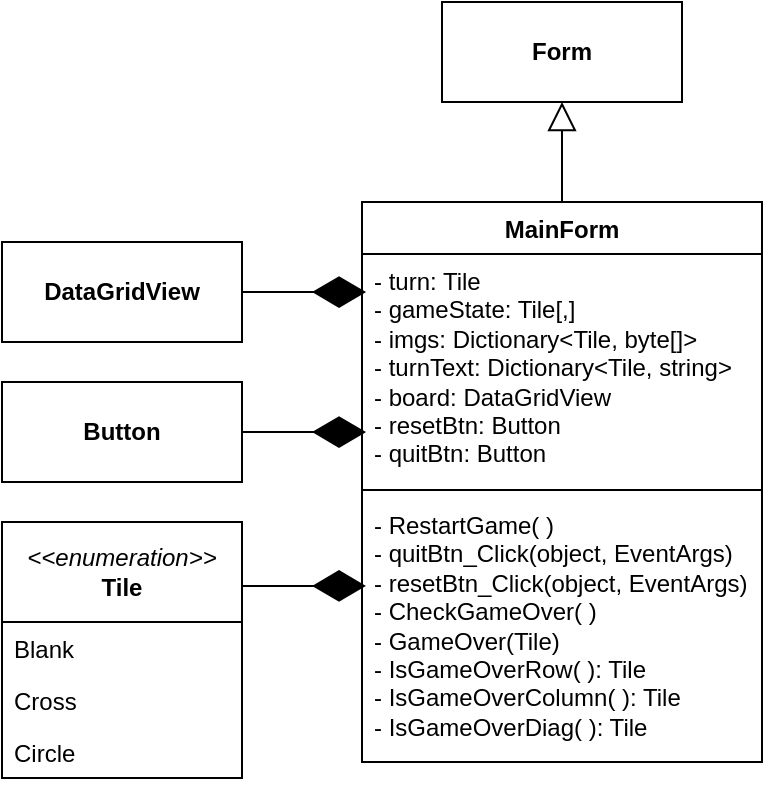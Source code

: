 <mxfile version="24.7.14">
  <diagram name="Страница — 1" id="wMiGqEO-0glnp5uPPuF9">
    <mxGraphModel dx="1434" dy="911" grid="1" gridSize="10" guides="1" tooltips="1" connect="1" arrows="1" fold="1" page="1" pageScale="1" pageWidth="827" pageHeight="1169" math="0" shadow="0">
      <root>
        <mxCell id="0" />
        <mxCell id="1" parent="0" />
        <mxCell id="Yjn65NEtIf6bRrg-Hcbg-5" style="edgeStyle=orthogonalEdgeStyle;rounded=0;orthogonalLoop=1;jettySize=auto;html=1;exitX=0.5;exitY=0;exitDx=0;exitDy=0;entryX=0.5;entryY=1;entryDx=0;entryDy=0;endArrow=block;endFill=0;endSize=12;" edge="1" parent="1" source="0hbwr7sFHVuIhFMwDFJ_-1" target="TDUOPgvpw1KU4WSMWXrI-14">
          <mxGeometry relative="1" as="geometry" />
        </mxCell>
        <mxCell id="0hbwr7sFHVuIhFMwDFJ_-1" value="MainForm" style="swimlane;fontStyle=1;align=center;verticalAlign=top;childLayout=stackLayout;horizontal=1;startSize=26;horizontalStack=0;resizeParent=1;resizeParentMax=0;resizeLast=0;collapsible=1;marginBottom=0;whiteSpace=wrap;html=1;" parent="1" vertex="1">
          <mxGeometry x="240" y="270" width="200" height="280" as="geometry" />
        </mxCell>
        <mxCell id="0hbwr7sFHVuIhFMwDFJ_-2" value="- turn: Tile&lt;div&gt;- gameState: Tile[,]&lt;/div&gt;&lt;div&gt;- imgs: Dictionary&amp;lt;Tile, byte[]&amp;gt;&lt;/div&gt;&lt;div&gt;- turnText: Dictionary&amp;lt;Tile, string&amp;gt;&lt;/div&gt;&lt;div&gt;- board:&amp;nbsp;DataGridView&lt;/div&gt;&lt;div&gt;- resetBtn: Button&lt;/div&gt;&lt;div&gt;- quitBtn: Button&lt;/div&gt;" style="text;strokeColor=none;fillColor=none;align=left;verticalAlign=top;spacingLeft=4;spacingRight=4;overflow=hidden;rotatable=0;points=[[0,0.5],[1,0.5]];portConstraint=eastwest;whiteSpace=wrap;html=1;" parent="0hbwr7sFHVuIhFMwDFJ_-1" vertex="1">
          <mxGeometry y="26" width="200" height="114" as="geometry" />
        </mxCell>
        <mxCell id="0hbwr7sFHVuIhFMwDFJ_-3" value="" style="line;strokeWidth=1;fillColor=none;align=left;verticalAlign=middle;spacingTop=-1;spacingLeft=3;spacingRight=3;rotatable=0;labelPosition=right;points=[];portConstraint=eastwest;strokeColor=inherit;" parent="0hbwr7sFHVuIhFMwDFJ_-1" vertex="1">
          <mxGeometry y="140" width="200" height="8" as="geometry" />
        </mxCell>
        <mxCell id="0hbwr7sFHVuIhFMwDFJ_-4" value="- RestartGame( )&lt;div&gt;- quitBtn_Click(object, EventArgs)&lt;/div&gt;&lt;div&gt;- resetBtn_Click(object, EventArgs)&lt;br&gt;&lt;/div&gt;&lt;div&gt;- CheckGameOver( )&lt;/div&gt;&lt;div&gt;- GameOver(Tile)&lt;/div&gt;&lt;div&gt;- IsGameOverRow( ): Tile&lt;/div&gt;&lt;div&gt;- IsGameOverColumn( ): Tile&lt;br&gt;&lt;/div&gt;&lt;div&gt;- IsGameOverDiag( ): Tile&lt;br&gt;&lt;/div&gt;&lt;div&gt;&lt;br&gt;&lt;/div&gt;&lt;div&gt;&lt;br&gt;&lt;/div&gt;" style="text;strokeColor=none;fillColor=none;align=left;verticalAlign=top;spacingLeft=4;spacingRight=4;overflow=hidden;rotatable=0;points=[[0,0.5],[1,0.5]];portConstraint=eastwest;whiteSpace=wrap;html=1;" parent="0hbwr7sFHVuIhFMwDFJ_-1" vertex="1">
          <mxGeometry y="148" width="200" height="132" as="geometry" />
        </mxCell>
        <mxCell id="TDUOPgvpw1KU4WSMWXrI-14" value="&lt;b&gt;Form&lt;/b&gt;" style="rounded=0;whiteSpace=wrap;html=1;" parent="1" vertex="1">
          <mxGeometry x="280" y="170" width="120" height="50" as="geometry" />
        </mxCell>
        <mxCell id="Yjn65NEtIf6bRrg-Hcbg-1" value="&lt;span style=&quot;text-align: left;&quot;&gt;&lt;b&gt;DataGridView&lt;/b&gt;&lt;/span&gt;" style="rounded=0;whiteSpace=wrap;html=1;" vertex="1" parent="1">
          <mxGeometry x="60" y="290" width="120" height="50" as="geometry" />
        </mxCell>
        <mxCell id="Yjn65NEtIf6bRrg-Hcbg-2" value="&lt;span style=&quot;text-align: left;&quot;&gt;&lt;b&gt;Button&lt;/b&gt;&lt;/span&gt;" style="rounded=0;whiteSpace=wrap;html=1;" vertex="1" parent="1">
          <mxGeometry x="60" y="360" width="120" height="50" as="geometry" />
        </mxCell>
        <mxCell id="Yjn65NEtIf6bRrg-Hcbg-3" style="edgeStyle=orthogonalEdgeStyle;rounded=0;orthogonalLoop=1;jettySize=auto;html=1;exitX=1;exitY=0.5;exitDx=0;exitDy=0;entryX=0.01;entryY=0.167;entryDx=0;entryDy=0;entryPerimeter=0;endArrow=diamondThin;endFill=1;endSize=24;" edge="1" parent="1" source="Yjn65NEtIf6bRrg-Hcbg-1" target="0hbwr7sFHVuIhFMwDFJ_-2">
          <mxGeometry relative="1" as="geometry" />
        </mxCell>
        <mxCell id="Yjn65NEtIf6bRrg-Hcbg-4" style="edgeStyle=orthogonalEdgeStyle;rounded=0;orthogonalLoop=1;jettySize=auto;html=1;exitX=1;exitY=0.5;exitDx=0;exitDy=0;entryX=0.01;entryY=0.781;entryDx=0;entryDy=0;entryPerimeter=0;endArrow=diamondThin;endFill=1;endSize=24;" edge="1" parent="1" source="Yjn65NEtIf6bRrg-Hcbg-2" target="0hbwr7sFHVuIhFMwDFJ_-2">
          <mxGeometry relative="1" as="geometry" />
        </mxCell>
        <mxCell id="Yjn65NEtIf6bRrg-Hcbg-8" value="&lt;i&gt;&amp;lt;&amp;lt;enumeration&amp;gt;&amp;gt;&lt;/i&gt;&lt;br&gt;&lt;b&gt;Tile&lt;/b&gt;" style="swimlane;fontStyle=0;childLayout=stackLayout;horizontal=1;startSize=50;fillColor=none;horizontalStack=0;resizeParent=1;resizeParentMax=0;resizeLast=0;collapsible=1;marginBottom=0;whiteSpace=wrap;html=1;" vertex="1" parent="1">
          <mxGeometry x="60" y="430" width="120" height="128" as="geometry">
            <mxRectangle x="230" y="590" width="140" height="60" as="alternateBounds" />
          </mxGeometry>
        </mxCell>
        <mxCell id="Yjn65NEtIf6bRrg-Hcbg-9" value="Blank" style="text;strokeColor=none;fillColor=none;align=left;verticalAlign=top;spacingLeft=4;spacingRight=4;overflow=hidden;rotatable=0;points=[[0,0.5],[1,0.5]];portConstraint=eastwest;whiteSpace=wrap;html=1;" vertex="1" parent="Yjn65NEtIf6bRrg-Hcbg-8">
          <mxGeometry y="50" width="120" height="26" as="geometry" />
        </mxCell>
        <mxCell id="Yjn65NEtIf6bRrg-Hcbg-10" value="Cross" style="text;strokeColor=none;fillColor=none;align=left;verticalAlign=top;spacingLeft=4;spacingRight=4;overflow=hidden;rotatable=0;points=[[0,0.5],[1,0.5]];portConstraint=eastwest;whiteSpace=wrap;html=1;" vertex="1" parent="Yjn65NEtIf6bRrg-Hcbg-8">
          <mxGeometry y="76" width="120" height="26" as="geometry" />
        </mxCell>
        <mxCell id="Yjn65NEtIf6bRrg-Hcbg-11" value="Circle" style="text;strokeColor=none;fillColor=none;align=left;verticalAlign=top;spacingLeft=4;spacingRight=4;overflow=hidden;rotatable=0;points=[[0,0.5],[1,0.5]];portConstraint=eastwest;whiteSpace=wrap;html=1;" vertex="1" parent="Yjn65NEtIf6bRrg-Hcbg-8">
          <mxGeometry y="102" width="120" height="26" as="geometry" />
        </mxCell>
        <mxCell id="Yjn65NEtIf6bRrg-Hcbg-12" style="edgeStyle=orthogonalEdgeStyle;rounded=0;orthogonalLoop=1;jettySize=auto;html=1;exitX=1;exitY=0.25;exitDx=0;exitDy=0;entryX=0.01;entryY=0.333;entryDx=0;entryDy=0;entryPerimeter=0;endArrow=diamondThin;endFill=1;endSize=24;" edge="1" parent="1" source="Yjn65NEtIf6bRrg-Hcbg-8" target="0hbwr7sFHVuIhFMwDFJ_-4">
          <mxGeometry relative="1" as="geometry" />
        </mxCell>
      </root>
    </mxGraphModel>
  </diagram>
</mxfile>
